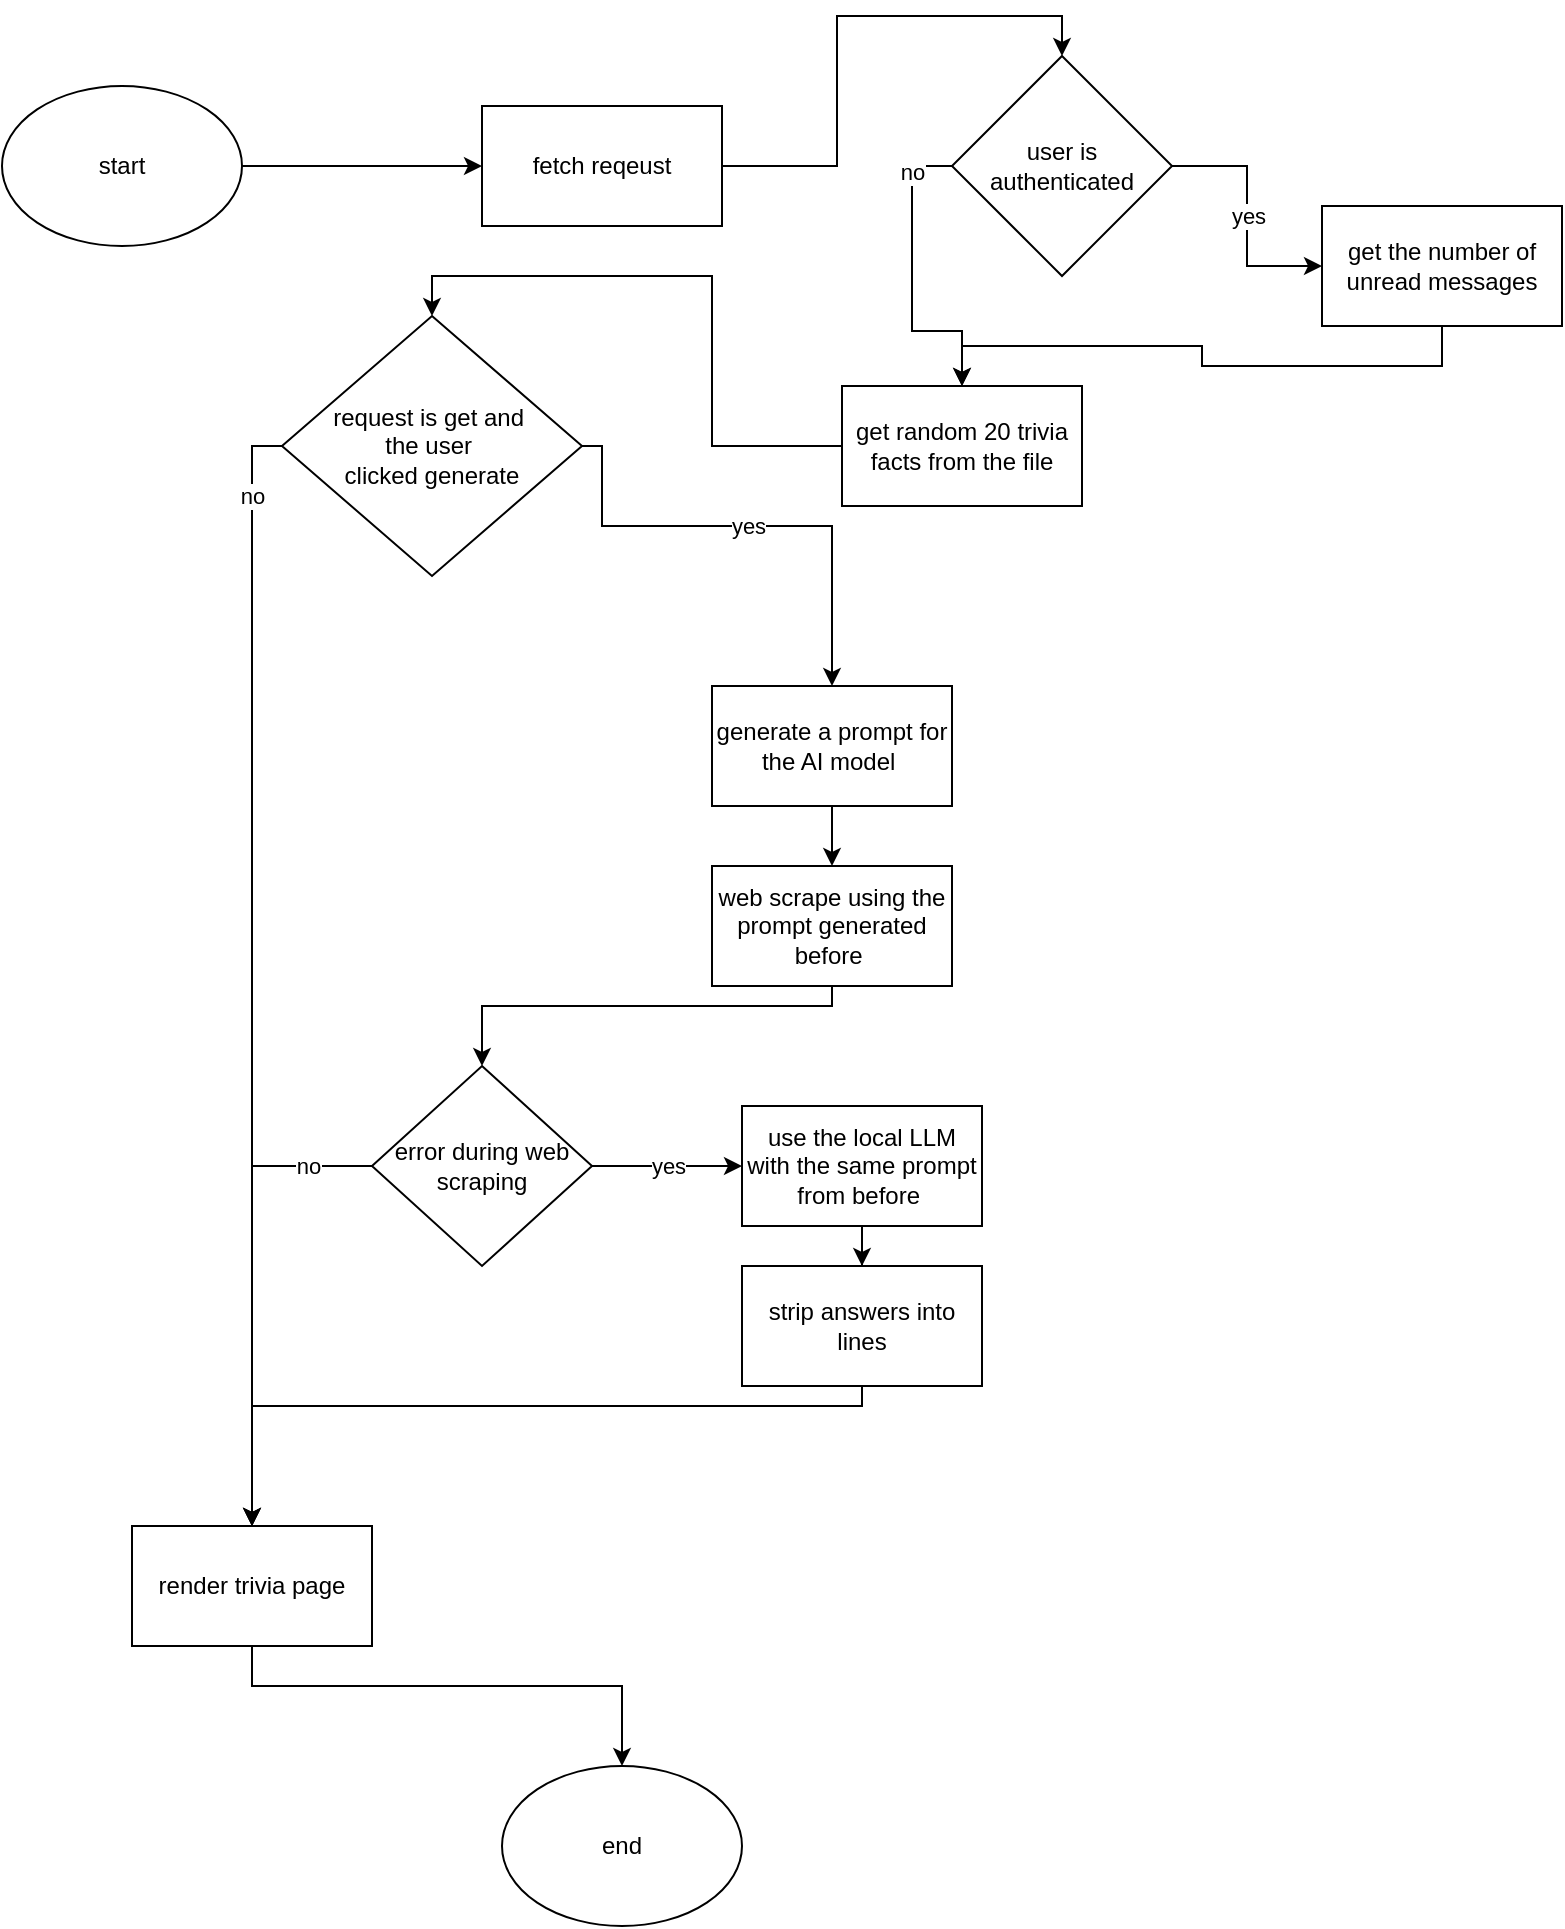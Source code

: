 <mxfile version="24.0.4" type="device">
  <diagram name="Page-1" id="QD_JOMZgq2UKG0qrrXkf">
    <mxGraphModel dx="1276" dy="606" grid="1" gridSize="10" guides="1" tooltips="1" connect="1" arrows="1" fold="1" page="1" pageScale="1" pageWidth="850" pageHeight="1100" math="0" shadow="0">
      <root>
        <mxCell id="0" />
        <mxCell id="1" parent="0" />
        <mxCell id="LiLLFiUzIS2DZXrTLX4k-4" style="edgeStyle=orthogonalEdgeStyle;rounded=0;orthogonalLoop=1;jettySize=auto;html=1;" edge="1" parent="1" source="LiLLFiUzIS2DZXrTLX4k-1" target="LiLLFiUzIS2DZXrTLX4k-3">
          <mxGeometry relative="1" as="geometry" />
        </mxCell>
        <mxCell id="LiLLFiUzIS2DZXrTLX4k-1" value="start" style="ellipse;whiteSpace=wrap;html=1;" vertex="1" parent="1">
          <mxGeometry x="50" y="50" width="120" height="80" as="geometry" />
        </mxCell>
        <mxCell id="LiLLFiUzIS2DZXrTLX4k-2" value="end" style="ellipse;whiteSpace=wrap;html=1;" vertex="1" parent="1">
          <mxGeometry x="300" y="890" width="120" height="80" as="geometry" />
        </mxCell>
        <mxCell id="LiLLFiUzIS2DZXrTLX4k-6" value="" style="edgeStyle=orthogonalEdgeStyle;rounded=0;orthogonalLoop=1;jettySize=auto;html=1;entryX=0.5;entryY=0;entryDx=0;entryDy=0;" edge="1" parent="1" source="LiLLFiUzIS2DZXrTLX4k-3" target="LiLLFiUzIS2DZXrTLX4k-5">
          <mxGeometry relative="1" as="geometry" />
        </mxCell>
        <mxCell id="LiLLFiUzIS2DZXrTLX4k-3" value="fetch reqeust" style="rounded=0;whiteSpace=wrap;html=1;" vertex="1" parent="1">
          <mxGeometry x="290" y="60" width="120" height="60" as="geometry" />
        </mxCell>
        <mxCell id="LiLLFiUzIS2DZXrTLX4k-9" value="yes" style="edgeStyle=orthogonalEdgeStyle;rounded=0;orthogonalLoop=1;jettySize=auto;html=1;" edge="1" parent="1" source="LiLLFiUzIS2DZXrTLX4k-5" target="LiLLFiUzIS2DZXrTLX4k-8">
          <mxGeometry relative="1" as="geometry" />
        </mxCell>
        <mxCell id="LiLLFiUzIS2DZXrTLX4k-27" value="no" style="edgeStyle=orthogonalEdgeStyle;rounded=0;orthogonalLoop=1;jettySize=auto;html=1;exitX=0;exitY=0.5;exitDx=0;exitDy=0;" edge="1" parent="1" source="LiLLFiUzIS2DZXrTLX4k-5" target="LiLLFiUzIS2DZXrTLX4k-17">
          <mxGeometry x="-0.71" relative="1" as="geometry">
            <mxPoint as="offset" />
          </mxGeometry>
        </mxCell>
        <mxCell id="LiLLFiUzIS2DZXrTLX4k-5" value="user is authenticated" style="rhombus;whiteSpace=wrap;html=1;rounded=0;" vertex="1" parent="1">
          <mxGeometry x="525" y="35" width="110" height="110" as="geometry" />
        </mxCell>
        <mxCell id="LiLLFiUzIS2DZXrTLX4k-16" style="edgeStyle=orthogonalEdgeStyle;rounded=0;orthogonalLoop=1;jettySize=auto;html=1;exitX=0.5;exitY=1;exitDx=0;exitDy=0;" edge="1" parent="1" source="LiLLFiUzIS2DZXrTLX4k-8" target="LiLLFiUzIS2DZXrTLX4k-17">
          <mxGeometry relative="1" as="geometry">
            <mxPoint x="610" y="320" as="targetPoint" />
          </mxGeometry>
        </mxCell>
        <mxCell id="LiLLFiUzIS2DZXrTLX4k-8" value="get the number of unread messages" style="whiteSpace=wrap;html=1;rounded=0;" vertex="1" parent="1">
          <mxGeometry x="710" y="110" width="120" height="60" as="geometry" />
        </mxCell>
        <mxCell id="LiLLFiUzIS2DZXrTLX4k-28" style="edgeStyle=orthogonalEdgeStyle;rounded=0;orthogonalLoop=1;jettySize=auto;html=1;entryX=0.5;entryY=0;entryDx=0;entryDy=0;" edge="1" parent="1" source="LiLLFiUzIS2DZXrTLX4k-17" target="LiLLFiUzIS2DZXrTLX4k-19">
          <mxGeometry relative="1" as="geometry" />
        </mxCell>
        <mxCell id="LiLLFiUzIS2DZXrTLX4k-17" value="get random 20 trivia facts from the file" style="rounded=0;whiteSpace=wrap;html=1;" vertex="1" parent="1">
          <mxGeometry x="470" y="200" width="120" height="60" as="geometry" />
        </mxCell>
        <mxCell id="LiLLFiUzIS2DZXrTLX4k-29" value="yes" style="edgeStyle=orthogonalEdgeStyle;rounded=0;orthogonalLoop=1;jettySize=auto;html=1;exitX=1;exitY=0.5;exitDx=0;exitDy=0;" edge="1" parent="1" source="LiLLFiUzIS2DZXrTLX4k-19" target="LiLLFiUzIS2DZXrTLX4k-22">
          <mxGeometry relative="1" as="geometry">
            <Array as="points">
              <mxPoint x="350" y="230" />
              <mxPoint x="350" y="270" />
              <mxPoint x="465" y="270" />
            </Array>
          </mxGeometry>
        </mxCell>
        <mxCell id="LiLLFiUzIS2DZXrTLX4k-37" value="no" style="edgeStyle=orthogonalEdgeStyle;rounded=0;orthogonalLoop=1;jettySize=auto;html=1;entryX=0.5;entryY=0;entryDx=0;entryDy=0;" edge="1" parent="1" source="LiLLFiUzIS2DZXrTLX4k-19" target="LiLLFiUzIS2DZXrTLX4k-34">
          <mxGeometry x="-0.858" relative="1" as="geometry">
            <mxPoint x="100" y="830" as="targetPoint" />
            <Array as="points">
              <mxPoint x="175" y="230" />
            </Array>
            <mxPoint as="offset" />
          </mxGeometry>
        </mxCell>
        <mxCell id="LiLLFiUzIS2DZXrTLX4k-19" value="request is get and&amp;nbsp;&lt;div&gt;the user&amp;nbsp;&lt;/div&gt;&lt;div&gt;clicked generate&lt;/div&gt;" style="rhombus;whiteSpace=wrap;html=1;" vertex="1" parent="1">
          <mxGeometry x="190" y="165" width="150" height="130" as="geometry" />
        </mxCell>
        <mxCell id="LiLLFiUzIS2DZXrTLX4k-24" value="" style="edgeStyle=orthogonalEdgeStyle;rounded=0;orthogonalLoop=1;jettySize=auto;html=1;" edge="1" parent="1" source="LiLLFiUzIS2DZXrTLX4k-22" target="LiLLFiUzIS2DZXrTLX4k-23">
          <mxGeometry relative="1" as="geometry" />
        </mxCell>
        <mxCell id="LiLLFiUzIS2DZXrTLX4k-22" value="generate a prompt for the AI model&amp;nbsp;" style="rounded=0;whiteSpace=wrap;html=1;" vertex="1" parent="1">
          <mxGeometry x="405" y="350" width="120" height="60" as="geometry" />
        </mxCell>
        <mxCell id="LiLLFiUzIS2DZXrTLX4k-26" value="" style="edgeStyle=orthogonalEdgeStyle;rounded=0;orthogonalLoop=1;jettySize=auto;html=1;" edge="1" parent="1" source="LiLLFiUzIS2DZXrTLX4k-23" target="LiLLFiUzIS2DZXrTLX4k-25">
          <mxGeometry relative="1" as="geometry">
            <Array as="points">
              <mxPoint x="465" y="510" />
              <mxPoint x="290" y="510" />
            </Array>
          </mxGeometry>
        </mxCell>
        <mxCell id="LiLLFiUzIS2DZXrTLX4k-23" value="web scrape using the prompt generated before&amp;nbsp;" style="rounded=0;whiteSpace=wrap;html=1;" vertex="1" parent="1">
          <mxGeometry x="405" y="440" width="120" height="60" as="geometry" />
        </mxCell>
        <mxCell id="LiLLFiUzIS2DZXrTLX4k-31" value="yes" style="edgeStyle=orthogonalEdgeStyle;rounded=0;orthogonalLoop=1;jettySize=auto;html=1;" edge="1" parent="1" source="LiLLFiUzIS2DZXrTLX4k-25" target="LiLLFiUzIS2DZXrTLX4k-30">
          <mxGeometry relative="1" as="geometry" />
        </mxCell>
        <mxCell id="LiLLFiUzIS2DZXrTLX4k-36" value="no" style="edgeStyle=orthogonalEdgeStyle;rounded=0;orthogonalLoop=1;jettySize=auto;html=1;entryX=0.5;entryY=0;entryDx=0;entryDy=0;" edge="1" parent="1" source="LiLLFiUzIS2DZXrTLX4k-25" target="LiLLFiUzIS2DZXrTLX4k-34">
          <mxGeometry x="-0.728" relative="1" as="geometry">
            <Array as="points">
              <mxPoint x="175" y="590" />
            </Array>
            <mxPoint as="offset" />
          </mxGeometry>
        </mxCell>
        <mxCell id="LiLLFiUzIS2DZXrTLX4k-25" value="error during web scraping" style="rhombus;whiteSpace=wrap;html=1;rounded=0;" vertex="1" parent="1">
          <mxGeometry x="235" y="540" width="110" height="100" as="geometry" />
        </mxCell>
        <mxCell id="LiLLFiUzIS2DZXrTLX4k-33" value="" style="edgeStyle=orthogonalEdgeStyle;rounded=0;orthogonalLoop=1;jettySize=auto;html=1;" edge="1" parent="1" source="LiLLFiUzIS2DZXrTLX4k-30" target="LiLLFiUzIS2DZXrTLX4k-32">
          <mxGeometry relative="1" as="geometry" />
        </mxCell>
        <mxCell id="LiLLFiUzIS2DZXrTLX4k-30" value="use the local LLM with the same prompt from before&amp;nbsp;" style="whiteSpace=wrap;html=1;rounded=0;" vertex="1" parent="1">
          <mxGeometry x="420" y="560" width="120" height="60" as="geometry" />
        </mxCell>
        <mxCell id="LiLLFiUzIS2DZXrTLX4k-35" value="" style="edgeStyle=orthogonalEdgeStyle;rounded=0;orthogonalLoop=1;jettySize=auto;html=1;" edge="1" parent="1" source="LiLLFiUzIS2DZXrTLX4k-32" target="LiLLFiUzIS2DZXrTLX4k-34">
          <mxGeometry relative="1" as="geometry">
            <Array as="points">
              <mxPoint x="480" y="710" />
              <mxPoint x="175" y="710" />
            </Array>
          </mxGeometry>
        </mxCell>
        <mxCell id="LiLLFiUzIS2DZXrTLX4k-32" value="strip answers into lines" style="whiteSpace=wrap;html=1;rounded=0;" vertex="1" parent="1">
          <mxGeometry x="420" y="640" width="120" height="60" as="geometry" />
        </mxCell>
        <mxCell id="LiLLFiUzIS2DZXrTLX4k-38" style="edgeStyle=orthogonalEdgeStyle;rounded=0;orthogonalLoop=1;jettySize=auto;html=1;" edge="1" parent="1" source="LiLLFiUzIS2DZXrTLX4k-34" target="LiLLFiUzIS2DZXrTLX4k-2">
          <mxGeometry relative="1" as="geometry">
            <Array as="points">
              <mxPoint x="175" y="850" />
              <mxPoint x="360" y="850" />
            </Array>
          </mxGeometry>
        </mxCell>
        <mxCell id="LiLLFiUzIS2DZXrTLX4k-34" value="render trivia page" style="whiteSpace=wrap;html=1;rounded=0;" vertex="1" parent="1">
          <mxGeometry x="115" y="770" width="120" height="60" as="geometry" />
        </mxCell>
      </root>
    </mxGraphModel>
  </diagram>
</mxfile>
